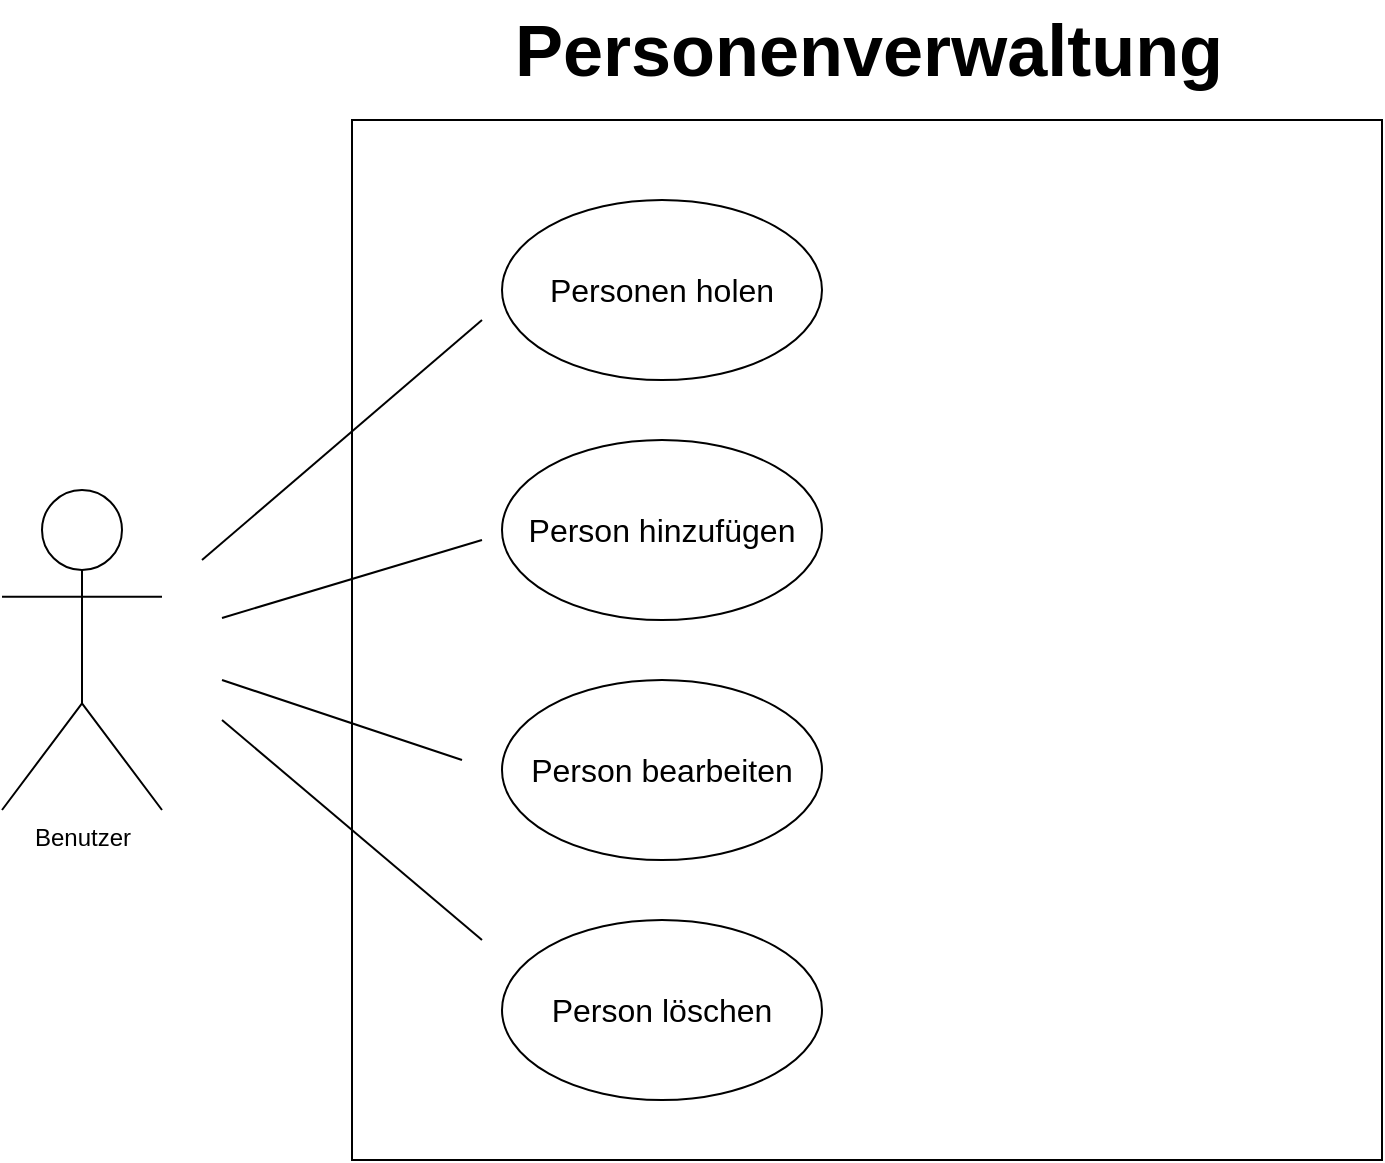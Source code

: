 <mxfile version="14.2.6" type="github">
  <diagram id="TC80ESlUJ-ryNiTJTaMj" name="Page-1">
    <mxGraphModel dx="2889" dy="1151" grid="1" gridSize="10" guides="1" tooltips="1" connect="1" arrows="1" fold="1" page="1" pageScale="1" pageWidth="827" pageHeight="1169" math="0" shadow="0">
      <root>
        <mxCell id="0" />
        <mxCell id="1" parent="0" />
        <mxCell id="_moWUIZJevrUnD5Z6SPv-14" value="" style="rounded=0;whiteSpace=wrap;html=1;strokeWidth=1;fontSize=16;" vertex="1" parent="1">
          <mxGeometry x="-45" y="320" width="515" height="520" as="geometry" />
        </mxCell>
        <mxCell id="_moWUIZJevrUnD5Z6SPv-2" value="Benutzer" style="shape=umlActor;html=1;verticalLabelPosition=bottom;verticalAlign=top;align=center;" vertex="1" parent="1">
          <mxGeometry x="-220" y="505" width="80" height="160" as="geometry" />
        </mxCell>
        <mxCell id="_moWUIZJevrUnD5Z6SPv-3" value="Personenverwaltung" style="text;html=1;align=center;verticalAlign=middle;resizable=0;points=[];autosize=1;fontSize=36;fontStyle=1" vertex="1" parent="1">
          <mxGeometry x="27.5" y="260" width="370" height="50" as="geometry" />
        </mxCell>
        <mxCell id="_moWUIZJevrUnD5Z6SPv-5" value="Personen holen" style="shape=ellipse;html=1;strokeWidth=1;fontStyle=0;whiteSpace=wrap;align=center;perimeter=ellipsePerimeter;fontSize=16;" vertex="1" parent="1">
          <mxGeometry x="30" y="360" width="160" height="90" as="geometry" />
        </mxCell>
        <mxCell id="_moWUIZJevrUnD5Z6SPv-6" value="Person hinzufügen" style="shape=ellipse;html=1;strokeWidth=1;fontStyle=0;whiteSpace=wrap;align=center;perimeter=ellipsePerimeter;fontSize=16;" vertex="1" parent="1">
          <mxGeometry x="30" y="480" width="160" height="90" as="geometry" />
        </mxCell>
        <mxCell id="_moWUIZJevrUnD5Z6SPv-7" value="Person bearbeiten" style="shape=ellipse;html=1;strokeWidth=1;fontStyle=0;whiteSpace=wrap;align=center;perimeter=ellipsePerimeter;fontSize=16;" vertex="1" parent="1">
          <mxGeometry x="30" y="600" width="160" height="90" as="geometry" />
        </mxCell>
        <mxCell id="_moWUIZJevrUnD5Z6SPv-8" value="Person löschen" style="shape=ellipse;html=1;strokeWidth=1;fontStyle=0;whiteSpace=wrap;align=center;perimeter=ellipsePerimeter;fontSize=16;" vertex="1" parent="1">
          <mxGeometry x="30" y="720" width="160" height="90" as="geometry" />
        </mxCell>
        <mxCell id="_moWUIZJevrUnD5Z6SPv-9" value="" style="edgeStyle=none;html=1;endArrow=none;verticalAlign=bottom;fontSize=16;" edge="1" parent="1">
          <mxGeometry width="160" relative="1" as="geometry">
            <mxPoint x="-120" y="540" as="sourcePoint" />
            <mxPoint x="20" y="420" as="targetPoint" />
          </mxGeometry>
        </mxCell>
        <mxCell id="_moWUIZJevrUnD5Z6SPv-10" value="" style="edgeStyle=none;html=1;endArrow=none;verticalAlign=bottom;fontSize=16;" edge="1" parent="1">
          <mxGeometry width="160" relative="1" as="geometry">
            <mxPoint x="-110" y="569" as="sourcePoint" />
            <mxPoint x="20" y="530" as="targetPoint" />
          </mxGeometry>
        </mxCell>
        <mxCell id="_moWUIZJevrUnD5Z6SPv-11" value="" style="edgeStyle=none;html=1;endArrow=none;verticalAlign=bottom;fontSize=16;" edge="1" parent="1">
          <mxGeometry width="160" relative="1" as="geometry">
            <mxPoint x="-110" y="600" as="sourcePoint" />
            <mxPoint x="10" y="640" as="targetPoint" />
          </mxGeometry>
        </mxCell>
        <mxCell id="_moWUIZJevrUnD5Z6SPv-13" value="" style="edgeStyle=none;html=1;endArrow=none;verticalAlign=bottom;fontSize=16;" edge="1" parent="1">
          <mxGeometry width="160" relative="1" as="geometry">
            <mxPoint x="-110" y="620" as="sourcePoint" />
            <mxPoint x="20" y="730" as="targetPoint" />
          </mxGeometry>
        </mxCell>
      </root>
    </mxGraphModel>
  </diagram>
</mxfile>
